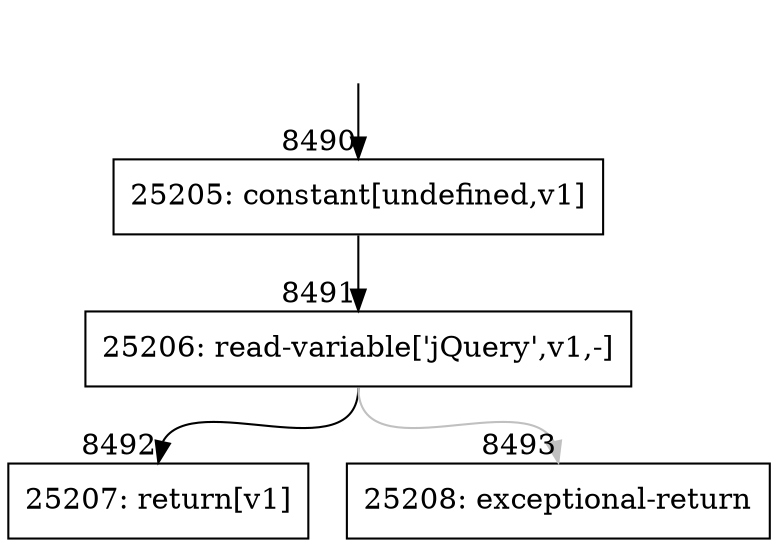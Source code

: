digraph {
rankdir="TD"
BB_entry550[shape=none,label=""];
BB_entry550 -> BB8490 [tailport=s, headport=n, headlabel="    8490"]
BB8490 [shape=record label="{25205: constant[undefined,v1]}" ] 
BB8490 -> BB8491 [tailport=s, headport=n, headlabel="      8491"]
BB8491 [shape=record label="{25206: read-variable['jQuery',v1,-]}" ] 
BB8491 -> BB8492 [tailport=s, headport=n, headlabel="      8492"]
BB8491 -> BB8493 [tailport=s, headport=n, color=gray, headlabel="      8493"]
BB8492 [shape=record label="{25207: return[v1]}" ] 
BB8493 [shape=record label="{25208: exceptional-return}" ] 
}
